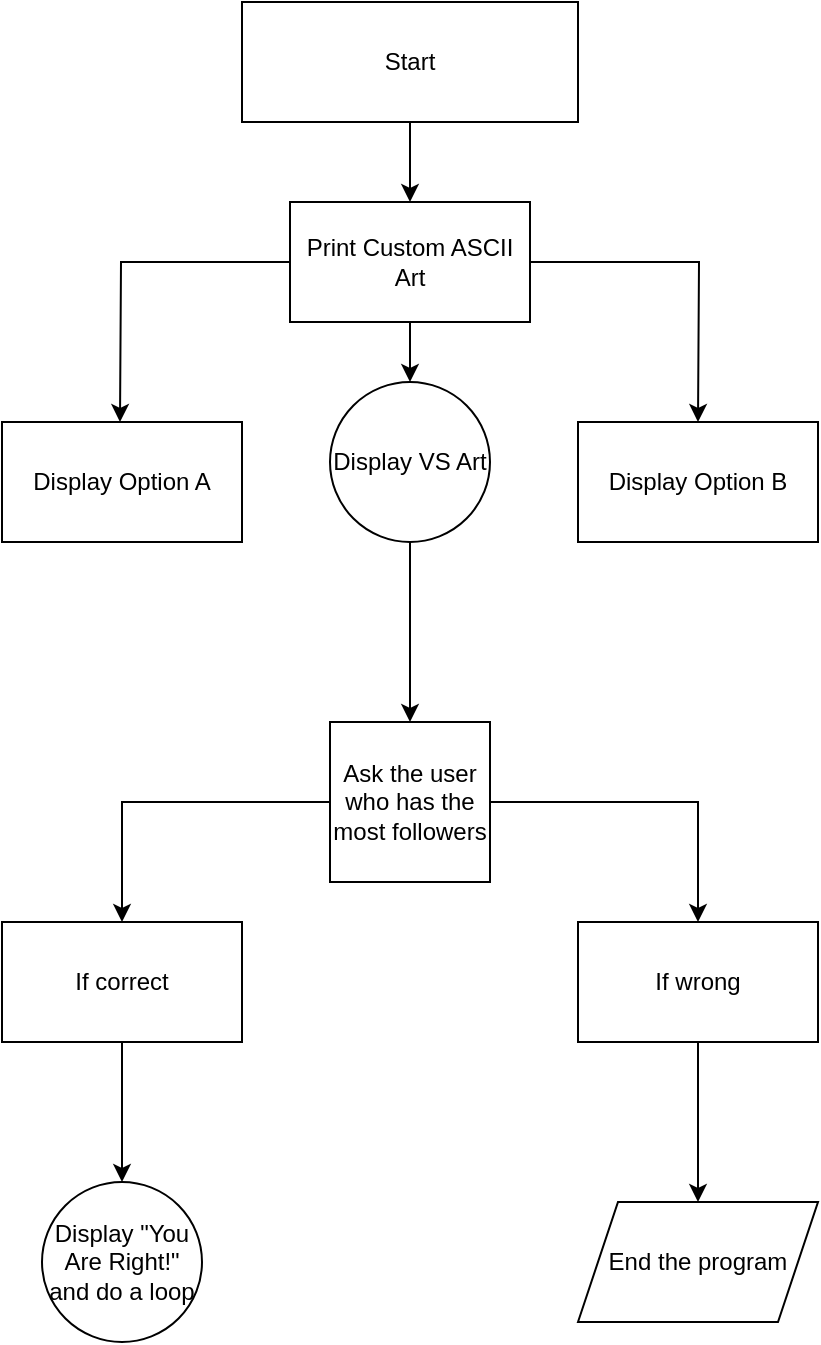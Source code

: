 <mxfile version="24.7.17">
  <diagram name="Page-1" id="ATP9tk1vg5wx6oC1J3IV">
    <mxGraphModel dx="989" dy="514" grid="1" gridSize="10" guides="1" tooltips="1" connect="1" arrows="1" fold="1" page="1" pageScale="1" pageWidth="850" pageHeight="1100" math="0" shadow="0">
      <root>
        <mxCell id="0" />
        <mxCell id="1" parent="0" />
        <mxCell id="2cyPgQrajxzZgctk4MhM-7" value="" style="edgeStyle=orthogonalEdgeStyle;rounded=0;orthogonalLoop=1;jettySize=auto;html=1;" edge="1" parent="1" source="2cyPgQrajxzZgctk4MhM-3" target="2cyPgQrajxzZgctk4MhM-6">
          <mxGeometry relative="1" as="geometry" />
        </mxCell>
        <mxCell id="2cyPgQrajxzZgctk4MhM-3" value="Start" style="rounded=0;whiteSpace=wrap;html=1;" vertex="1" parent="1">
          <mxGeometry x="341" y="60" width="168" height="60" as="geometry" />
        </mxCell>
        <mxCell id="2cyPgQrajxzZgctk4MhM-16" value="" style="edgeStyle=orthogonalEdgeStyle;rounded=0;orthogonalLoop=1;jettySize=auto;html=1;" edge="1" parent="1" source="2cyPgQrajxzZgctk4MhM-6">
          <mxGeometry relative="1" as="geometry">
            <mxPoint x="280.0" y="270" as="targetPoint" />
          </mxGeometry>
        </mxCell>
        <mxCell id="2cyPgQrajxzZgctk4MhM-18" value="" style="edgeStyle=orthogonalEdgeStyle;rounded=0;orthogonalLoop=1;jettySize=auto;html=1;" edge="1" parent="1" source="2cyPgQrajxzZgctk4MhM-6">
          <mxGeometry relative="1" as="geometry">
            <mxPoint x="569.0" y="270" as="targetPoint" />
          </mxGeometry>
        </mxCell>
        <mxCell id="2cyPgQrajxzZgctk4MhM-20" value="" style="edgeStyle=orthogonalEdgeStyle;rounded=0;orthogonalLoop=1;jettySize=auto;html=1;" edge="1" parent="1" source="2cyPgQrajxzZgctk4MhM-6" target="2cyPgQrajxzZgctk4MhM-19">
          <mxGeometry relative="1" as="geometry" />
        </mxCell>
        <mxCell id="2cyPgQrajxzZgctk4MhM-6" value="Print Custom ASCII Art" style="rounded=0;whiteSpace=wrap;html=1;" vertex="1" parent="1">
          <mxGeometry x="365" y="160" width="120" height="60" as="geometry" />
        </mxCell>
        <mxCell id="2cyPgQrajxzZgctk4MhM-9" value="Display Option A" style="rounded=0;whiteSpace=wrap;html=1;" vertex="1" parent="1">
          <mxGeometry x="221" y="270" width="120" height="60" as="geometry" />
        </mxCell>
        <mxCell id="2cyPgQrajxzZgctk4MhM-10" value="Display Option B" style="rounded=0;whiteSpace=wrap;html=1;" vertex="1" parent="1">
          <mxGeometry x="509" y="270" width="120" height="60" as="geometry" />
        </mxCell>
        <mxCell id="2cyPgQrajxzZgctk4MhM-22" value="" style="edgeStyle=orthogonalEdgeStyle;rounded=0;orthogonalLoop=1;jettySize=auto;html=1;" edge="1" parent="1" source="2cyPgQrajxzZgctk4MhM-19">
          <mxGeometry relative="1" as="geometry">
            <mxPoint x="425.0" y="420" as="targetPoint" />
          </mxGeometry>
        </mxCell>
        <mxCell id="2cyPgQrajxzZgctk4MhM-19" value="Display VS Art" style="ellipse;whiteSpace=wrap;html=1;rounded=0;" vertex="1" parent="1">
          <mxGeometry x="385" y="250" width="80" height="80" as="geometry" />
        </mxCell>
        <mxCell id="2cyPgQrajxzZgctk4MhM-27" value="" style="edgeStyle=orthogonalEdgeStyle;rounded=0;orthogonalLoop=1;jettySize=auto;html=1;" edge="1" parent="1" source="2cyPgQrajxzZgctk4MhM-25" target="2cyPgQrajxzZgctk4MhM-26">
          <mxGeometry relative="1" as="geometry" />
        </mxCell>
        <mxCell id="2cyPgQrajxzZgctk4MhM-29" value="" style="edgeStyle=orthogonalEdgeStyle;rounded=0;orthogonalLoop=1;jettySize=auto;html=1;" edge="1" parent="1" source="2cyPgQrajxzZgctk4MhM-25" target="2cyPgQrajxzZgctk4MhM-28">
          <mxGeometry relative="1" as="geometry" />
        </mxCell>
        <mxCell id="2cyPgQrajxzZgctk4MhM-25" value="Ask the user who has the most followers" style="whiteSpace=wrap;html=1;aspect=fixed;" vertex="1" parent="1">
          <mxGeometry x="385" y="420" width="80" height="80" as="geometry" />
        </mxCell>
        <mxCell id="2cyPgQrajxzZgctk4MhM-31" value="" style="edgeStyle=orthogonalEdgeStyle;rounded=0;orthogonalLoop=1;jettySize=auto;html=1;" edge="1" parent="1" source="2cyPgQrajxzZgctk4MhM-26" target="2cyPgQrajxzZgctk4MhM-30">
          <mxGeometry relative="1" as="geometry" />
        </mxCell>
        <mxCell id="2cyPgQrajxzZgctk4MhM-26" value="If wrong" style="whiteSpace=wrap;html=1;" vertex="1" parent="1">
          <mxGeometry x="509" y="520" width="120" height="60" as="geometry" />
        </mxCell>
        <mxCell id="2cyPgQrajxzZgctk4MhM-33" value="" style="edgeStyle=orthogonalEdgeStyle;rounded=0;orthogonalLoop=1;jettySize=auto;html=1;" edge="1" parent="1" source="2cyPgQrajxzZgctk4MhM-28" target="2cyPgQrajxzZgctk4MhM-32">
          <mxGeometry relative="1" as="geometry" />
        </mxCell>
        <mxCell id="2cyPgQrajxzZgctk4MhM-28" value="If correct" style="whiteSpace=wrap;html=1;" vertex="1" parent="1">
          <mxGeometry x="221" y="520" width="120" height="60" as="geometry" />
        </mxCell>
        <mxCell id="2cyPgQrajxzZgctk4MhM-30" value="End the program" style="shape=parallelogram;perimeter=parallelogramPerimeter;whiteSpace=wrap;html=1;fixedSize=1;" vertex="1" parent="1">
          <mxGeometry x="509" y="660" width="120" height="60" as="geometry" />
        </mxCell>
        <mxCell id="2cyPgQrajxzZgctk4MhM-32" value="Display &quot;You Are Right!&quot; and do a loop" style="ellipse;whiteSpace=wrap;html=1;" vertex="1" parent="1">
          <mxGeometry x="241" y="650" width="80" height="80" as="geometry" />
        </mxCell>
      </root>
    </mxGraphModel>
  </diagram>
</mxfile>
